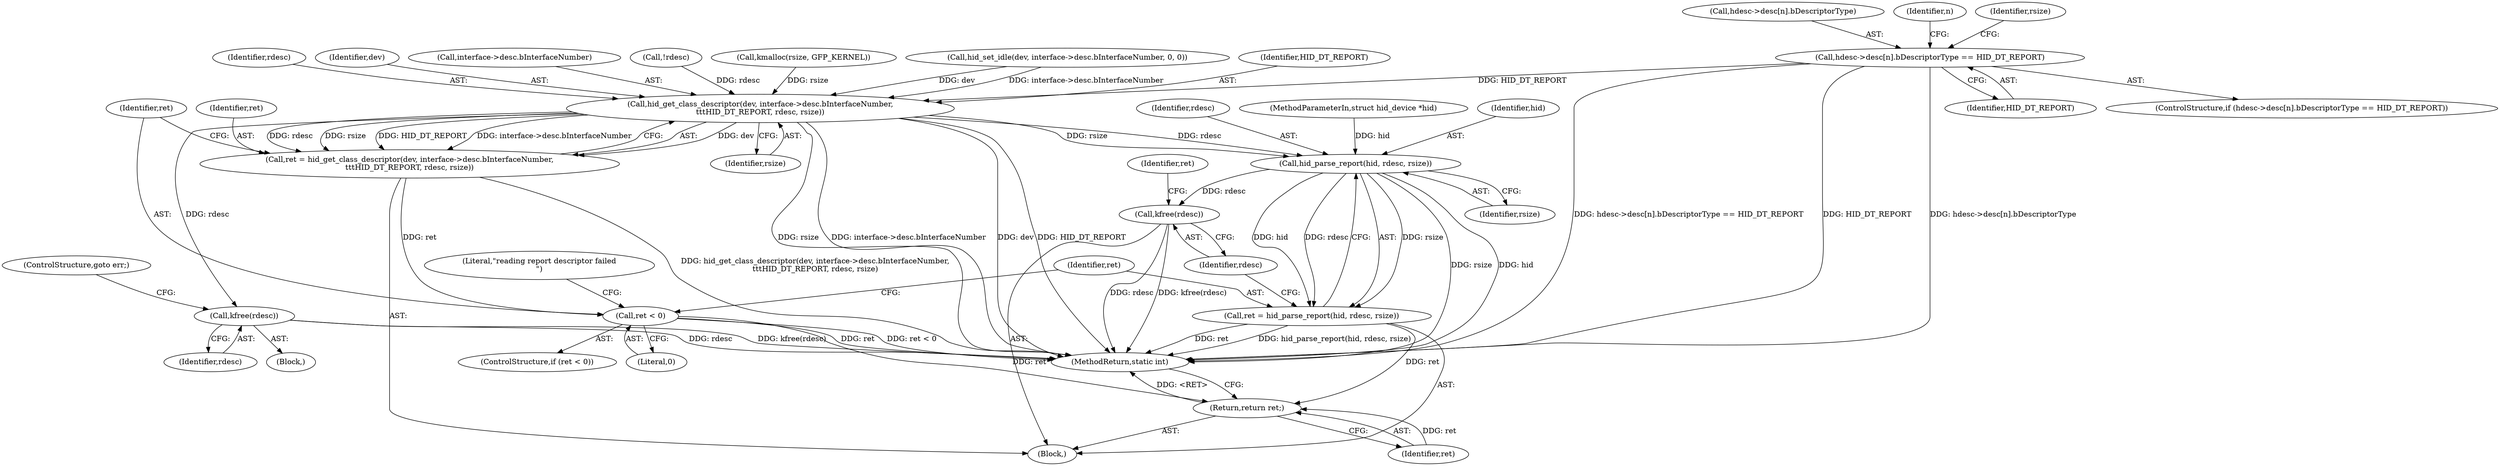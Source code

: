 digraph "0_linux_f043bfc98c193c284e2cd768fefabe18ac2fed9b@pointer" {
"1000243" [label="(Call,hdesc->desc[n].bDescriptorType == HID_DT_REPORT)"];
"1000298" [label="(Call,hid_get_class_descriptor(dev, interface->desc.bInterfaceNumber,\n\t\t\tHID_DT_REPORT, rdesc, rsize))"];
"1000296" [label="(Call,ret = hid_get_class_descriptor(dev, interface->desc.bInterfaceNumber,\n\t\t\tHID_DT_REPORT, rdesc, rsize))"];
"1000309" [label="(Call,ret < 0)"];
"1000340" [label="(Return,return ret;)"];
"1000315" [label="(Call,kfree(rdesc))"];
"1000320" [label="(Call,hid_parse_report(hid, rdesc, rsize))"];
"1000318" [label="(Call,ret = hid_parse_report(hid, rdesc, rsize))"];
"1000324" [label="(Call,kfree(rdesc))"];
"1000103" [label="(Block,)"];
"1000309" [label="(Call,ret < 0)"];
"1000278" [label="(Call,kmalloc(rsize, GFP_KERNEL))"];
"1000297" [label="(Identifier,ret)"];
"1000310" [label="(Identifier,ret)"];
"1000323" [label="(Identifier,rsize)"];
"1000318" [label="(Call,ret = hid_parse_report(hid, rdesc, rsize))"];
"1000314" [label="(Literal,\"reading report descriptor failed\n\")"];
"1000287" [label="(Call,hid_set_idle(dev, interface->desc.bInterfaceNumber, 0, 0))"];
"1000317" [label="(ControlStructure,goto err;)"];
"1000321" [label="(Identifier,hid)"];
"1000305" [label="(Identifier,HID_DT_REPORT)"];
"1000243" [label="(Call,hdesc->desc[n].bDescriptorType == HID_DT_REPORT)"];
"1000324" [label="(Call,kfree(rdesc))"];
"1000340" [label="(Return,return ret;)"];
"1000325" [label="(Identifier,rdesc)"];
"1000342" [label="(MethodReturn,static int)"];
"1000322" [label="(Identifier,rdesc)"];
"1000319" [label="(Identifier,ret)"];
"1000315" [label="(Call,kfree(rdesc))"];
"1000312" [label="(Block,)"];
"1000244" [label="(Call,hdesc->desc[n].bDescriptorType)"];
"1000251" [label="(Identifier,HID_DT_REPORT)"];
"1000311" [label="(Literal,0)"];
"1000307" [label="(Identifier,rsize)"];
"1000306" [label="(Identifier,rdesc)"];
"1000241" [label="(Identifier,n)"];
"1000253" [label="(Identifier,rsize)"];
"1000341" [label="(Identifier,ret)"];
"1000299" [label="(Identifier,dev)"];
"1000242" [label="(ControlStructure,if (hdesc->desc[n].bDescriptorType == HID_DT_REPORT))"];
"1000298" [label="(Call,hid_get_class_descriptor(dev, interface->desc.bInterfaceNumber,\n\t\t\tHID_DT_REPORT, rdesc, rsize))"];
"1000102" [label="(MethodParameterIn,struct hid_device *hid)"];
"1000300" [label="(Call,interface->desc.bInterfaceNumber)"];
"1000320" [label="(Call,hid_parse_report(hid, rdesc, rsize))"];
"1000316" [label="(Identifier,rdesc)"];
"1000327" [label="(Identifier,ret)"];
"1000296" [label="(Call,ret = hid_get_class_descriptor(dev, interface->desc.bInterfaceNumber,\n\t\t\tHID_DT_REPORT, rdesc, rsize))"];
"1000308" [label="(ControlStructure,if (ret < 0))"];
"1000282" [label="(Call,!rdesc)"];
"1000243" -> "1000242"  [label="AST: "];
"1000243" -> "1000251"  [label="CFG: "];
"1000244" -> "1000243"  [label="AST: "];
"1000251" -> "1000243"  [label="AST: "];
"1000253" -> "1000243"  [label="CFG: "];
"1000241" -> "1000243"  [label="CFG: "];
"1000243" -> "1000342"  [label="DDG: HID_DT_REPORT"];
"1000243" -> "1000342"  [label="DDG: hdesc->desc[n].bDescriptorType"];
"1000243" -> "1000342"  [label="DDG: hdesc->desc[n].bDescriptorType == HID_DT_REPORT"];
"1000243" -> "1000298"  [label="DDG: HID_DT_REPORT"];
"1000298" -> "1000296"  [label="AST: "];
"1000298" -> "1000307"  [label="CFG: "];
"1000299" -> "1000298"  [label="AST: "];
"1000300" -> "1000298"  [label="AST: "];
"1000305" -> "1000298"  [label="AST: "];
"1000306" -> "1000298"  [label="AST: "];
"1000307" -> "1000298"  [label="AST: "];
"1000296" -> "1000298"  [label="CFG: "];
"1000298" -> "1000342"  [label="DDG: dev"];
"1000298" -> "1000342"  [label="DDG: HID_DT_REPORT"];
"1000298" -> "1000342"  [label="DDG: rsize"];
"1000298" -> "1000342"  [label="DDG: interface->desc.bInterfaceNumber"];
"1000298" -> "1000296"  [label="DDG: dev"];
"1000298" -> "1000296"  [label="DDG: rdesc"];
"1000298" -> "1000296"  [label="DDG: rsize"];
"1000298" -> "1000296"  [label="DDG: HID_DT_REPORT"];
"1000298" -> "1000296"  [label="DDG: interface->desc.bInterfaceNumber"];
"1000287" -> "1000298"  [label="DDG: dev"];
"1000287" -> "1000298"  [label="DDG: interface->desc.bInterfaceNumber"];
"1000282" -> "1000298"  [label="DDG: rdesc"];
"1000278" -> "1000298"  [label="DDG: rsize"];
"1000298" -> "1000315"  [label="DDG: rdesc"];
"1000298" -> "1000320"  [label="DDG: rdesc"];
"1000298" -> "1000320"  [label="DDG: rsize"];
"1000296" -> "1000103"  [label="AST: "];
"1000297" -> "1000296"  [label="AST: "];
"1000310" -> "1000296"  [label="CFG: "];
"1000296" -> "1000342"  [label="DDG: hid_get_class_descriptor(dev, interface->desc.bInterfaceNumber,\n\t\t\tHID_DT_REPORT, rdesc, rsize)"];
"1000296" -> "1000309"  [label="DDG: ret"];
"1000309" -> "1000308"  [label="AST: "];
"1000309" -> "1000311"  [label="CFG: "];
"1000310" -> "1000309"  [label="AST: "];
"1000311" -> "1000309"  [label="AST: "];
"1000314" -> "1000309"  [label="CFG: "];
"1000319" -> "1000309"  [label="CFG: "];
"1000309" -> "1000342"  [label="DDG: ret"];
"1000309" -> "1000342"  [label="DDG: ret < 0"];
"1000309" -> "1000340"  [label="DDG: ret"];
"1000340" -> "1000103"  [label="AST: "];
"1000340" -> "1000341"  [label="CFG: "];
"1000341" -> "1000340"  [label="AST: "];
"1000342" -> "1000340"  [label="CFG: "];
"1000340" -> "1000342"  [label="DDG: <RET>"];
"1000341" -> "1000340"  [label="DDG: ret"];
"1000318" -> "1000340"  [label="DDG: ret"];
"1000315" -> "1000312"  [label="AST: "];
"1000315" -> "1000316"  [label="CFG: "];
"1000316" -> "1000315"  [label="AST: "];
"1000317" -> "1000315"  [label="CFG: "];
"1000315" -> "1000342"  [label="DDG: kfree(rdesc)"];
"1000315" -> "1000342"  [label="DDG: rdesc"];
"1000320" -> "1000318"  [label="AST: "];
"1000320" -> "1000323"  [label="CFG: "];
"1000321" -> "1000320"  [label="AST: "];
"1000322" -> "1000320"  [label="AST: "];
"1000323" -> "1000320"  [label="AST: "];
"1000318" -> "1000320"  [label="CFG: "];
"1000320" -> "1000342"  [label="DDG: rsize"];
"1000320" -> "1000342"  [label="DDG: hid"];
"1000320" -> "1000318"  [label="DDG: hid"];
"1000320" -> "1000318"  [label="DDG: rdesc"];
"1000320" -> "1000318"  [label="DDG: rsize"];
"1000102" -> "1000320"  [label="DDG: hid"];
"1000320" -> "1000324"  [label="DDG: rdesc"];
"1000318" -> "1000103"  [label="AST: "];
"1000319" -> "1000318"  [label="AST: "];
"1000325" -> "1000318"  [label="CFG: "];
"1000318" -> "1000342"  [label="DDG: hid_parse_report(hid, rdesc, rsize)"];
"1000318" -> "1000342"  [label="DDG: ret"];
"1000324" -> "1000103"  [label="AST: "];
"1000324" -> "1000325"  [label="CFG: "];
"1000325" -> "1000324"  [label="AST: "];
"1000327" -> "1000324"  [label="CFG: "];
"1000324" -> "1000342"  [label="DDG: kfree(rdesc)"];
"1000324" -> "1000342"  [label="DDG: rdesc"];
}

